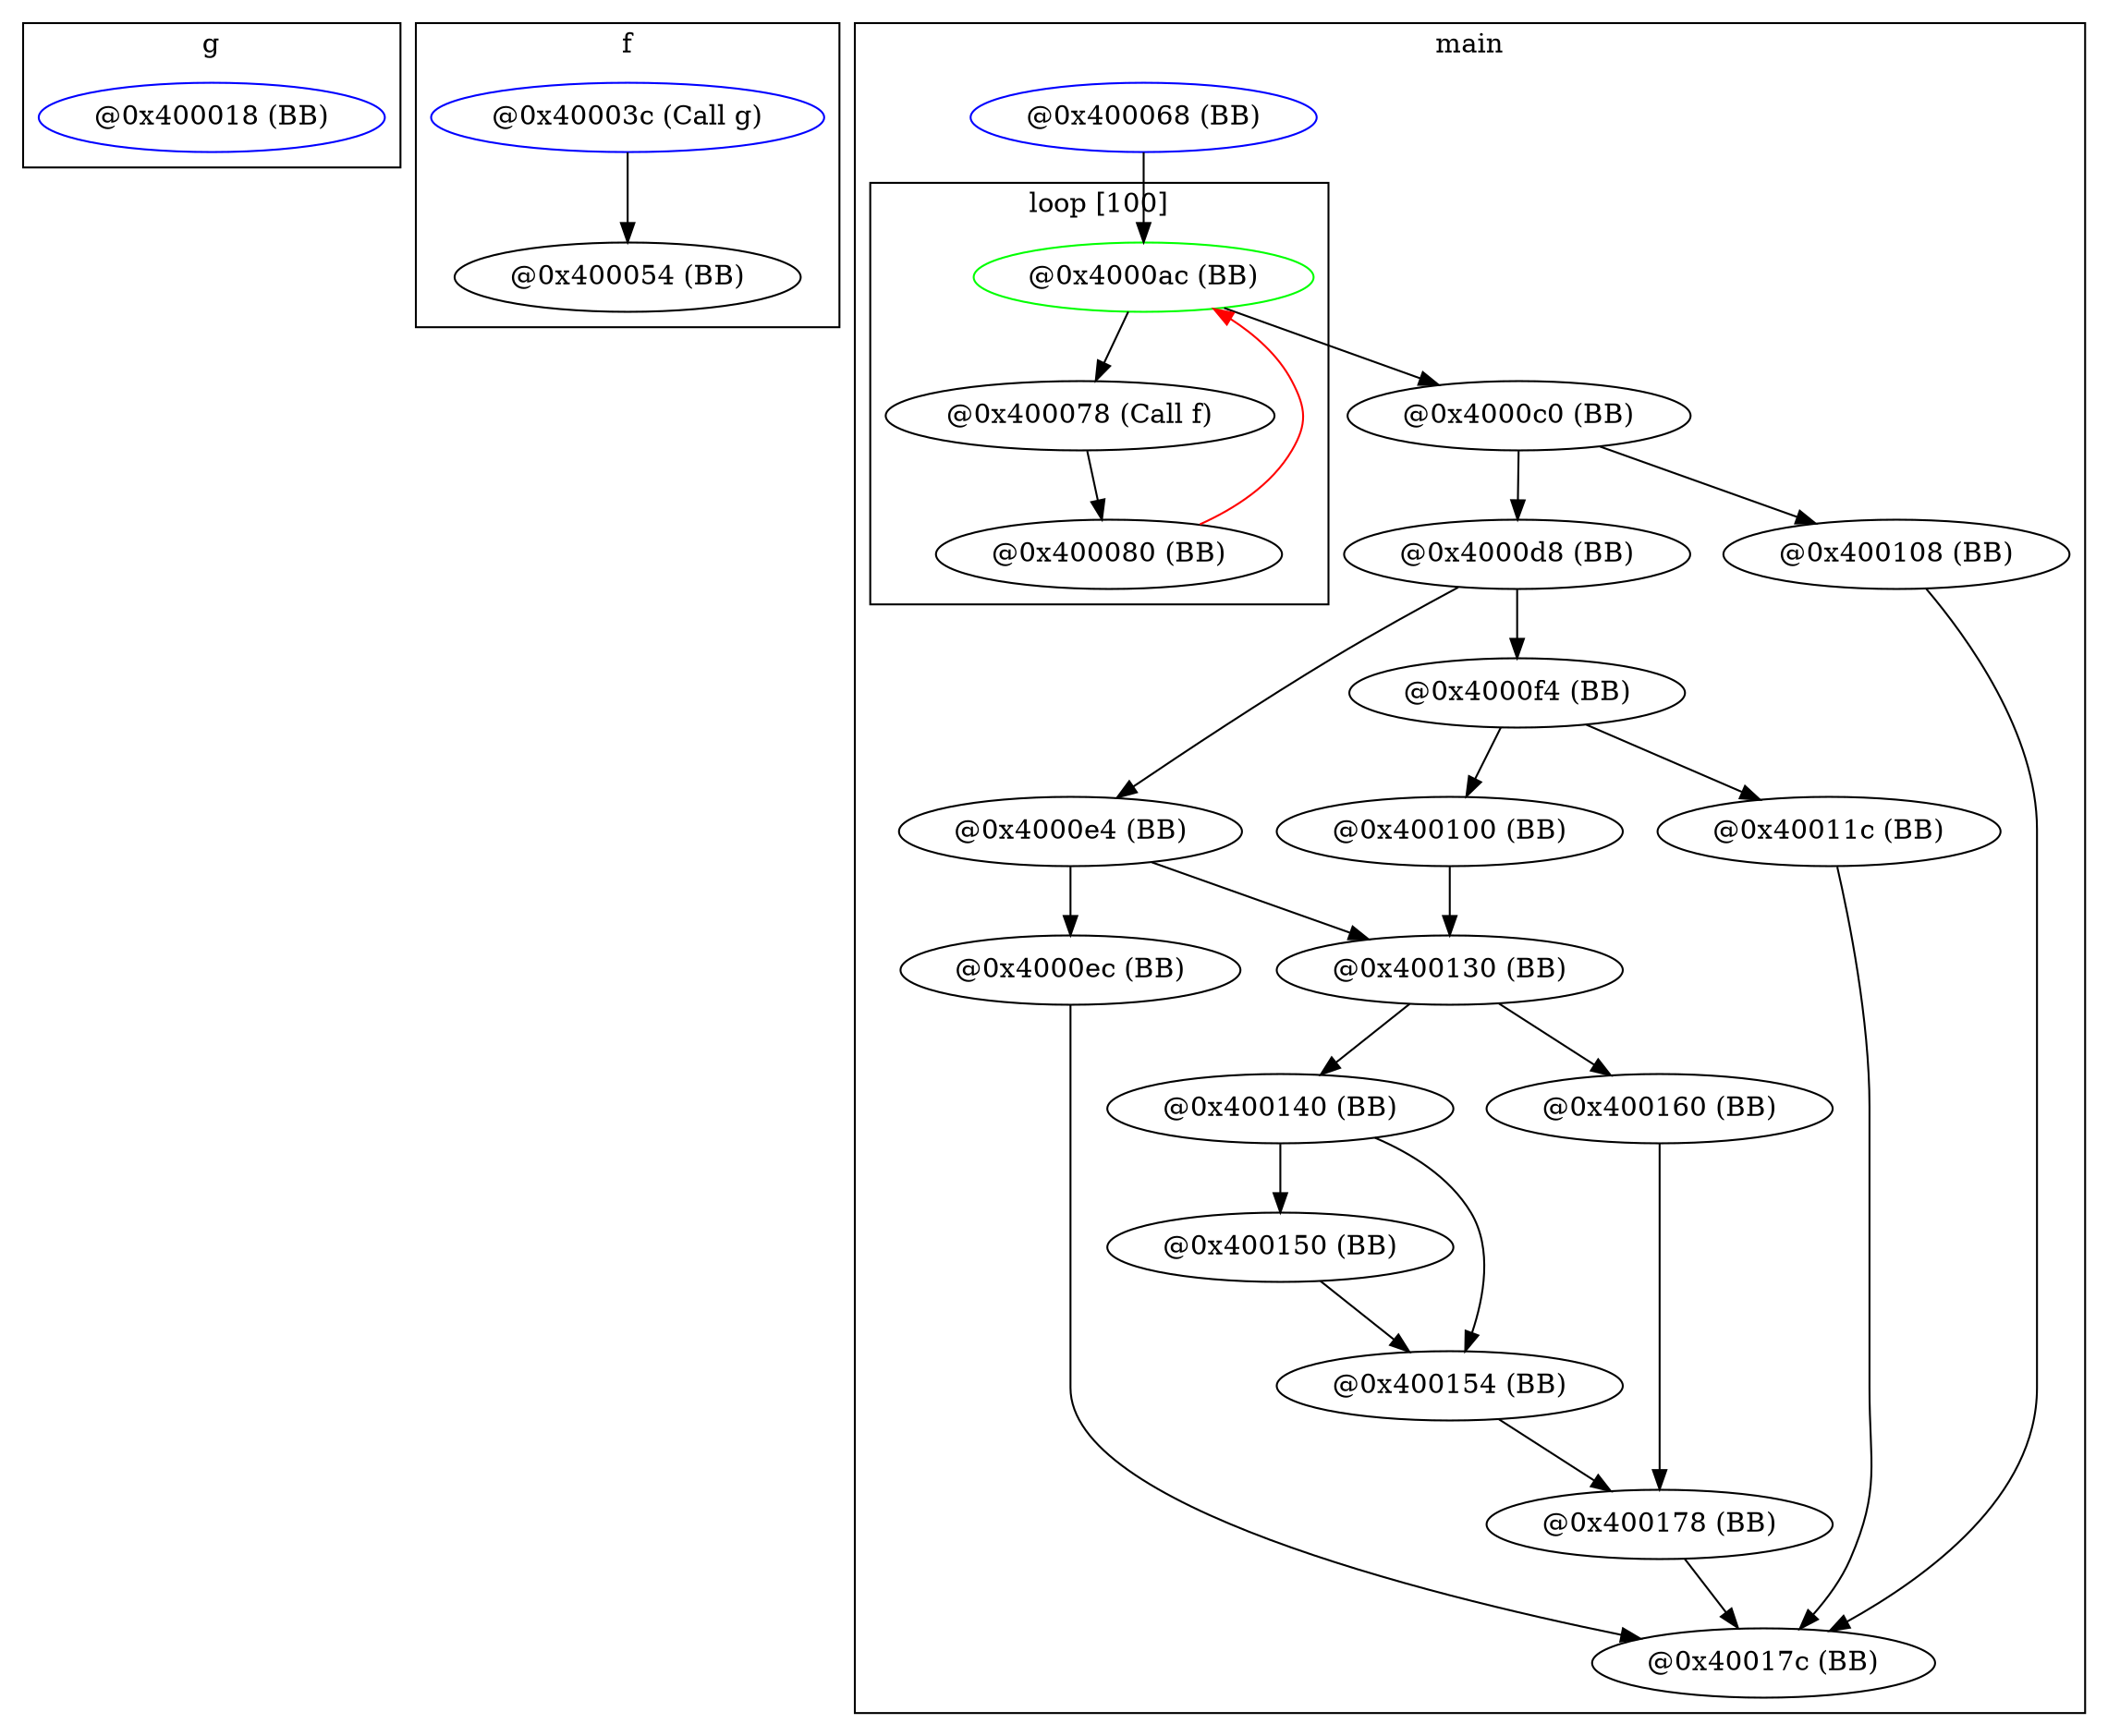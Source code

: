 digraph G {
subgraph cluster_g {
graph [label = "g"];
node0x1b1a290 [label = "@0x400018 (BB)" ,color="blue"];
}
subgraph cluster_f {
graph [label = "f"];
node0x1b19aa0 [label = "@0x40003c (Call g)" ,color="blue"];
node0x1b1c360 [label = "@0x400054 (BB)"];
}
subgraph cluster_main {
graph [label = "main"];
subgraph cluster_loop0x1bc2f20 {
graph [label = "loop [100]"];
node0x1b15750 [label = "@0x4000ac (BB)" ,color="green"];
node0x1b15600 [label = "@0x400080 (BB)"];
node0x1b13db0 [label = "@0x400078 (Call f)"];
}
node0x1b13c80 [label = "@0x400068 (BB)" ,color="blue"];
node0x1b13db0;
node0x1b15600;
node0x1b15750;
node0x1b157d0 [label = "@0x4000c0 (BB)"];
node0x1b28df0 [label = "@0x4000d8 (BB)"];
node0x1b2a830 [label = "@0x4000e4 (BB)"];
node0x1b2aed0 [label = "@0x4000ec (BB)"];
node0x1b2b560 [label = "@0x4000f4 (BB)"];
node0x1bba370 [label = "@0x400100 (BB)"];
node0x1bbaa10 [label = "@0x400108 (BB)"];
node0x1bbaa90 [label = "@0x40011c (BB)"];
node0x1bbba10 [label = "@0x400130 (BB)"];
node0x1bbc910 [label = "@0x400140 (BB)"];
node0x1bbd510 [label = "@0x400150 (BB)"];
node0x1bbe450 [label = "@0x400154 (BB)"];
node0x1bbed80 [label = "@0x400160 (BB)"];
node0x1bbef10 [label = "@0x400178 (BB)"];
node0x1bc03c0 [label = "@0x40017c (BB)"];
}
node0x1b19aa0 -> node0x1b1c360;
node0x1b13c80 -> node0x1b15750;
node0x1b13db0 -> node0x1b15600;
node0x1b15600 -> node0x1b15750[color="red"];
node0x1b15750 -> node0x1b13db0;
node0x1b15750 -> node0x1b157d0;
node0x1b157d0 -> node0x1b28df0;
node0x1b157d0 -> node0x1bbaa10;
node0x1b28df0 -> node0x1b2a830;
node0x1b28df0 -> node0x1b2b560;
node0x1b2a830 -> node0x1b2aed0;
node0x1b2a830 -> node0x1bbba10;
node0x1b2aed0 -> node0x1bc03c0;
node0x1b2b560 -> node0x1bba370;
node0x1b2b560 -> node0x1bbaa90;
node0x1bba370 -> node0x1bbba10;
node0x1bbaa10 -> node0x1bc03c0;
node0x1bbaa90 -> node0x1bc03c0;
node0x1bbba10 -> node0x1bbc910;
node0x1bbba10 -> node0x1bbed80;
node0x1bbc910 -> node0x1bbd510;
node0x1bbc910 -> node0x1bbe450;
node0x1bbd510 -> node0x1bbe450;
node0x1bbe450 -> node0x1bbef10;
node0x1bbed80 -> node0x1bbef10;
node0x1bbef10 -> node0x1bc03c0;
}
